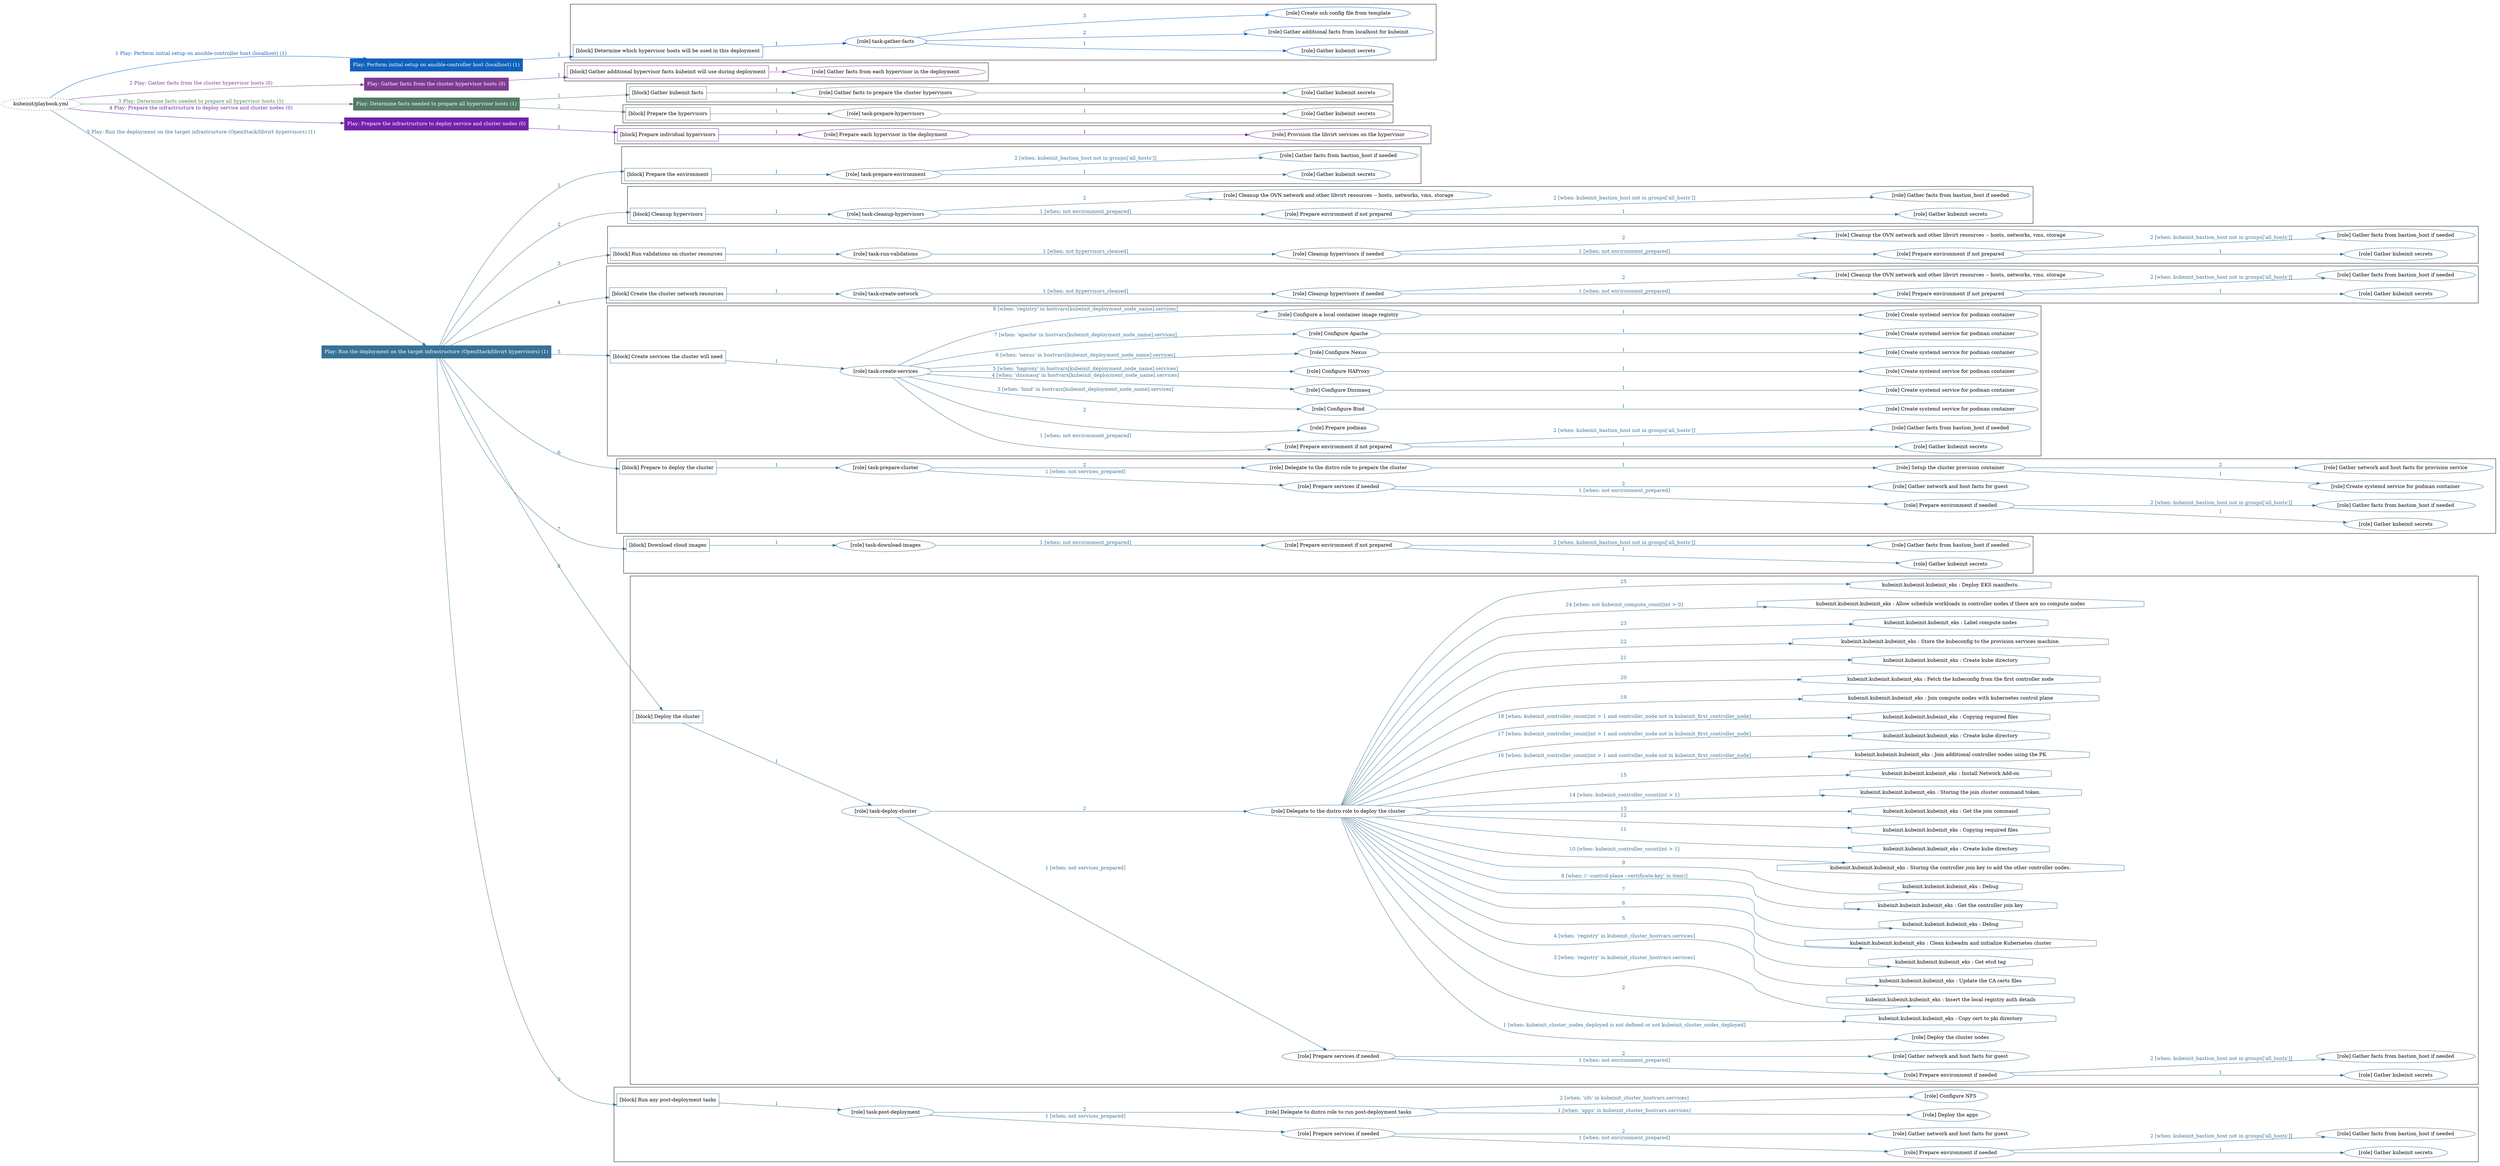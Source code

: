 digraph {
	graph [concentrate=true ordering=in rankdir=LR ratio=fill]
	edge [esep=5 sep=10]
	"kubeinit/playbook.yml" [URL="/home/runner/work/kubeinit/kubeinit/kubeinit/playbook.yml" id=playbook_c81b6e09 style=dotted]
	"kubeinit/playbook.yml" -> play_53596511 [label="1 Play: Perform initial setup on ansible-controller host (localhost) (1)" color="#1061bc" fontcolor="#1061bc" id=edge_play_53596511 labeltooltip="1 Play: Perform initial setup on ansible-controller host (localhost) (1)" tooltip="1 Play: Perform initial setup on ansible-controller host (localhost) (1)"]
	subgraph "Play: Perform initial setup on ansible-controller host (localhost) (1)" {
		play_53596511 [label="Play: Perform initial setup on ansible-controller host (localhost) (1)" URL="/home/runner/work/kubeinit/kubeinit/kubeinit/playbook.yml" color="#1061bc" fontcolor="#ffffff" id=play_53596511 shape=box style=filled tooltip=localhost]
		play_53596511 -> block_799f0a72 [label=1 color="#1061bc" fontcolor="#1061bc" id=edge_block_799f0a72 labeltooltip=1 tooltip=1]
		subgraph cluster_block_799f0a72 {
			block_799f0a72 [label="[block] Determine which hypervisor hosts will be used in this deployment" URL="/home/runner/work/kubeinit/kubeinit/kubeinit/playbook.yml" color="#1061bc" id=block_799f0a72 labeltooltip="Determine which hypervisor hosts will be used in this deployment" shape=box tooltip="Determine which hypervisor hosts will be used in this deployment"]
			block_799f0a72 -> role_4ecb91a9 [label="1 " color="#1061bc" fontcolor="#1061bc" id=edge_role_4ecb91a9 labeltooltip="1 " tooltip="1 "]
			subgraph "task-gather-facts" {
				role_4ecb91a9 [label="[role] task-gather-facts" URL="/home/runner/work/kubeinit/kubeinit/kubeinit/playbook.yml" color="#1061bc" id=role_4ecb91a9 tooltip="task-gather-facts"]
				role_4ecb91a9 -> role_4d2e65dc [label="1 " color="#1061bc" fontcolor="#1061bc" id=edge_role_4d2e65dc labeltooltip="1 " tooltip="1 "]
				subgraph "Gather kubeinit secrets" {
					role_4d2e65dc [label="[role] Gather kubeinit secrets" URL="/home/runner/.ansible/collections/ansible_collections/kubeinit/kubeinit/roles/kubeinit_prepare/tasks/build_hypervisors_group.yml" color="#1061bc" id=role_4d2e65dc tooltip="Gather kubeinit secrets"]
				}
				role_4ecb91a9 -> role_0f909988 [label="2 " color="#1061bc" fontcolor="#1061bc" id=edge_role_0f909988 labeltooltip="2 " tooltip="2 "]
				subgraph "Gather additional facts from localhost for kubeinit" {
					role_0f909988 [label="[role] Gather additional facts from localhost for kubeinit" URL="/home/runner/.ansible/collections/ansible_collections/kubeinit/kubeinit/roles/kubeinit_prepare/tasks/build_hypervisors_group.yml" color="#1061bc" id=role_0f909988 tooltip="Gather additional facts from localhost for kubeinit"]
				}
				role_4ecb91a9 -> role_ab3048eb [label="3 " color="#1061bc" fontcolor="#1061bc" id=edge_role_ab3048eb labeltooltip="3 " tooltip="3 "]
				subgraph "Create ssh config file from template" {
					role_ab3048eb [label="[role] Create ssh config file from template" URL="/home/runner/.ansible/collections/ansible_collections/kubeinit/kubeinit/roles/kubeinit_prepare/tasks/build_hypervisors_group.yml" color="#1061bc" id=role_ab3048eb tooltip="Create ssh config file from template"]
				}
			}
		}
	}
	"kubeinit/playbook.yml" -> play_7c8b6979 [label="2 Play: Gather facts from the cluster hypervisor hosts (0)" color="#7d3b91" fontcolor="#7d3b91" id=edge_play_7c8b6979 labeltooltip="2 Play: Gather facts from the cluster hypervisor hosts (0)" tooltip="2 Play: Gather facts from the cluster hypervisor hosts (0)"]
	subgraph "Play: Gather facts from the cluster hypervisor hosts (0)" {
		play_7c8b6979 [label="Play: Gather facts from the cluster hypervisor hosts (0)" URL="/home/runner/work/kubeinit/kubeinit/kubeinit/playbook.yml" color="#7d3b91" fontcolor="#ffffff" id=play_7c8b6979 shape=box style=filled tooltip="Play: Gather facts from the cluster hypervisor hosts (0)"]
		play_7c8b6979 -> block_8d2868af [label=1 color="#7d3b91" fontcolor="#7d3b91" id=edge_block_8d2868af labeltooltip=1 tooltip=1]
		subgraph cluster_block_8d2868af {
			block_8d2868af [label="[block] Gather additional hypervisor facts kubeinit will use during deployment" URL="/home/runner/work/kubeinit/kubeinit/kubeinit/playbook.yml" color="#7d3b91" id=block_8d2868af labeltooltip="Gather additional hypervisor facts kubeinit will use during deployment" shape=box tooltip="Gather additional hypervisor facts kubeinit will use during deployment"]
			block_8d2868af -> role_57e1f619 [label="1 " color="#7d3b91" fontcolor="#7d3b91" id=edge_role_57e1f619 labeltooltip="1 " tooltip="1 "]
			subgraph "Gather facts from each hypervisor in the deployment" {
				role_57e1f619 [label="[role] Gather facts from each hypervisor in the deployment" URL="/home/runner/work/kubeinit/kubeinit/kubeinit/playbook.yml" color="#7d3b91" id=role_57e1f619 tooltip="Gather facts from each hypervisor in the deployment"]
			}
		}
	}
	"kubeinit/playbook.yml" -> play_ffc662eb [label="3 Play: Determine facts needed to prepare all hypervisor hosts (1)" color="#517b66" fontcolor="#517b66" id=edge_play_ffc662eb labeltooltip="3 Play: Determine facts needed to prepare all hypervisor hosts (1)" tooltip="3 Play: Determine facts needed to prepare all hypervisor hosts (1)"]
	subgraph "Play: Determine facts needed to prepare all hypervisor hosts (1)" {
		play_ffc662eb [label="Play: Determine facts needed to prepare all hypervisor hosts (1)" URL="/home/runner/work/kubeinit/kubeinit/kubeinit/playbook.yml" color="#517b66" fontcolor="#ffffff" id=play_ffc662eb shape=box style=filled tooltip=localhost]
		play_ffc662eb -> block_f52f88ec [label=1 color="#517b66" fontcolor="#517b66" id=edge_block_f52f88ec labeltooltip=1 tooltip=1]
		subgraph cluster_block_f52f88ec {
			block_f52f88ec [label="[block] Gather kubeinit facts" URL="/home/runner/work/kubeinit/kubeinit/kubeinit/playbook.yml" color="#517b66" id=block_f52f88ec labeltooltip="Gather kubeinit facts" shape=box tooltip="Gather kubeinit facts"]
			block_f52f88ec -> role_92263e77 [label="1 " color="#517b66" fontcolor="#517b66" id=edge_role_92263e77 labeltooltip="1 " tooltip="1 "]
			subgraph "Gather facts to prepare the cluster hypervisors" {
				role_92263e77 [label="[role] Gather facts to prepare the cluster hypervisors" URL="/home/runner/work/kubeinit/kubeinit/kubeinit/playbook.yml" color="#517b66" id=role_92263e77 tooltip="Gather facts to prepare the cluster hypervisors"]
				role_92263e77 -> role_452e5d4e [label="1 " color="#517b66" fontcolor="#517b66" id=edge_role_452e5d4e labeltooltip="1 " tooltip="1 "]
				subgraph "Gather kubeinit secrets" {
					role_452e5d4e [label="[role] Gather kubeinit secrets" URL="/home/runner/.ansible/collections/ansible_collections/kubeinit/kubeinit/roles/kubeinit_prepare/tasks/gather_kubeinit_facts.yml" color="#517b66" id=role_452e5d4e tooltip="Gather kubeinit secrets"]
				}
			}
		}
		play_ffc662eb -> block_f32c87db [label=2 color="#517b66" fontcolor="#517b66" id=edge_block_f32c87db labeltooltip=2 tooltip=2]
		subgraph cluster_block_f32c87db {
			block_f32c87db [label="[block] Prepare the hypervisors" URL="/home/runner/work/kubeinit/kubeinit/kubeinit/playbook.yml" color="#517b66" id=block_f32c87db labeltooltip="Prepare the hypervisors" shape=box tooltip="Prepare the hypervisors"]
			block_f32c87db -> role_eda54cff [label="1 " color="#517b66" fontcolor="#517b66" id=edge_role_eda54cff labeltooltip="1 " tooltip="1 "]
			subgraph "task-prepare-hypervisors" {
				role_eda54cff [label="[role] task-prepare-hypervisors" URL="/home/runner/work/kubeinit/kubeinit/kubeinit/playbook.yml" color="#517b66" id=role_eda54cff tooltip="task-prepare-hypervisors"]
				role_eda54cff -> role_b18d54c8 [label="1 " color="#517b66" fontcolor="#517b66" id=edge_role_b18d54c8 labeltooltip="1 " tooltip="1 "]
				subgraph "Gather kubeinit secrets" {
					role_b18d54c8 [label="[role] Gather kubeinit secrets" URL="/home/runner/.ansible/collections/ansible_collections/kubeinit/kubeinit/roles/kubeinit_prepare/tasks/gather_kubeinit_facts.yml" color="#517b66" id=role_b18d54c8 tooltip="Gather kubeinit secrets"]
				}
			}
		}
	}
	"kubeinit/playbook.yml" -> play_6331b8c3 [label="4 Play: Prepare the infrastructure to deploy service and cluster nodes (0)" color="#7320ac" fontcolor="#7320ac" id=edge_play_6331b8c3 labeltooltip="4 Play: Prepare the infrastructure to deploy service and cluster nodes (0)" tooltip="4 Play: Prepare the infrastructure to deploy service and cluster nodes (0)"]
	subgraph "Play: Prepare the infrastructure to deploy service and cluster nodes (0)" {
		play_6331b8c3 [label="Play: Prepare the infrastructure to deploy service and cluster nodes (0)" URL="/home/runner/work/kubeinit/kubeinit/kubeinit/playbook.yml" color="#7320ac" fontcolor="#ffffff" id=play_6331b8c3 shape=box style=filled tooltip="Play: Prepare the infrastructure to deploy service and cluster nodes (0)"]
		play_6331b8c3 -> block_249743ab [label=1 color="#7320ac" fontcolor="#7320ac" id=edge_block_249743ab labeltooltip=1 tooltip=1]
		subgraph cluster_block_249743ab {
			block_249743ab [label="[block] Prepare individual hypervisors" URL="/home/runner/work/kubeinit/kubeinit/kubeinit/playbook.yml" color="#7320ac" id=block_249743ab labeltooltip="Prepare individual hypervisors" shape=box tooltip="Prepare individual hypervisors"]
			block_249743ab -> role_4d96a003 [label="1 " color="#7320ac" fontcolor="#7320ac" id=edge_role_4d96a003 labeltooltip="1 " tooltip="1 "]
			subgraph "Prepare each hypervisor in the deployment" {
				role_4d96a003 [label="[role] Prepare each hypervisor in the deployment" URL="/home/runner/work/kubeinit/kubeinit/kubeinit/playbook.yml" color="#7320ac" id=role_4d96a003 tooltip="Prepare each hypervisor in the deployment"]
				role_4d96a003 -> role_daf98fad [label="1 " color="#7320ac" fontcolor="#7320ac" id=edge_role_daf98fad labeltooltip="1 " tooltip="1 "]
				subgraph "Provision the libvirt services on the hypervisor" {
					role_daf98fad [label="[role] Provision the libvirt services on the hypervisor" URL="/home/runner/.ansible/collections/ansible_collections/kubeinit/kubeinit/roles/kubeinit_prepare/tasks/prepare_hypervisor.yml" color="#7320ac" id=role_daf98fad tooltip="Provision the libvirt services on the hypervisor"]
				}
			}
		}
	}
	"kubeinit/playbook.yml" -> play_05eb187a [label="5 Play: Run the deployment on the target infrastructure (OpenStack/libvirt hypervisors) (1)" color="#377295" fontcolor="#377295" id=edge_play_05eb187a labeltooltip="5 Play: Run the deployment on the target infrastructure (OpenStack/libvirt hypervisors) (1)" tooltip="5 Play: Run the deployment on the target infrastructure (OpenStack/libvirt hypervisors) (1)"]
	subgraph "Play: Run the deployment on the target infrastructure (OpenStack/libvirt hypervisors) (1)" {
		play_05eb187a [label="Play: Run the deployment on the target infrastructure (OpenStack/libvirt hypervisors) (1)" URL="/home/runner/work/kubeinit/kubeinit/kubeinit/playbook.yml" color="#377295" fontcolor="#ffffff" id=play_05eb187a shape=box style=filled tooltip=localhost]
		play_05eb187a -> block_19eafcbc [label=1 color="#377295" fontcolor="#377295" id=edge_block_19eafcbc labeltooltip=1 tooltip=1]
		subgraph cluster_block_19eafcbc {
			block_19eafcbc [label="[block] Prepare the environment" URL="/home/runner/work/kubeinit/kubeinit/kubeinit/playbook.yml" color="#377295" id=block_19eafcbc labeltooltip="Prepare the environment" shape=box tooltip="Prepare the environment"]
			block_19eafcbc -> role_6a7ee0da [label="1 " color="#377295" fontcolor="#377295" id=edge_role_6a7ee0da labeltooltip="1 " tooltip="1 "]
			subgraph "task-prepare-environment" {
				role_6a7ee0da [label="[role] task-prepare-environment" URL="/home/runner/work/kubeinit/kubeinit/kubeinit/playbook.yml" color="#377295" id=role_6a7ee0da tooltip="task-prepare-environment"]
				role_6a7ee0da -> role_049d4c52 [label="1 " color="#377295" fontcolor="#377295" id=edge_role_049d4c52 labeltooltip="1 " tooltip="1 "]
				subgraph "Gather kubeinit secrets" {
					role_049d4c52 [label="[role] Gather kubeinit secrets" URL="/home/runner/.ansible/collections/ansible_collections/kubeinit/kubeinit/roles/kubeinit_prepare/tasks/gather_kubeinit_facts.yml" color="#377295" id=role_049d4c52 tooltip="Gather kubeinit secrets"]
				}
				role_6a7ee0da -> role_7ff05872 [label="2 [when: kubeinit_bastion_host not in groups['all_hosts']]" color="#377295" fontcolor="#377295" id=edge_role_7ff05872 labeltooltip="2 [when: kubeinit_bastion_host not in groups['all_hosts']]" tooltip="2 [when: kubeinit_bastion_host not in groups['all_hosts']]"]
				subgraph "Gather facts from bastion_host if needed" {
					role_7ff05872 [label="[role] Gather facts from bastion_host if needed" URL="/home/runner/.ansible/collections/ansible_collections/kubeinit/kubeinit/roles/kubeinit_prepare/tasks/main.yml" color="#377295" id=role_7ff05872 tooltip="Gather facts from bastion_host if needed"]
				}
			}
		}
		play_05eb187a -> block_c09475d6 [label=2 color="#377295" fontcolor="#377295" id=edge_block_c09475d6 labeltooltip=2 tooltip=2]
		subgraph cluster_block_c09475d6 {
			block_c09475d6 [label="[block] Cleanup hypervisors" URL="/home/runner/work/kubeinit/kubeinit/kubeinit/playbook.yml" color="#377295" id=block_c09475d6 labeltooltip="Cleanup hypervisors" shape=box tooltip="Cleanup hypervisors"]
			block_c09475d6 -> role_608d84e6 [label="1 " color="#377295" fontcolor="#377295" id=edge_role_608d84e6 labeltooltip="1 " tooltip="1 "]
			subgraph "task-cleanup-hypervisors" {
				role_608d84e6 [label="[role] task-cleanup-hypervisors" URL="/home/runner/work/kubeinit/kubeinit/kubeinit/playbook.yml" color="#377295" id=role_608d84e6 tooltip="task-cleanup-hypervisors"]
				role_608d84e6 -> role_70b43b17 [label="1 [when: not environment_prepared]" color="#377295" fontcolor="#377295" id=edge_role_70b43b17 labeltooltip="1 [when: not environment_prepared]" tooltip="1 [when: not environment_prepared]"]
				subgraph "Prepare environment if not prepared" {
					role_70b43b17 [label="[role] Prepare environment if not prepared" URL="/home/runner/.ansible/collections/ansible_collections/kubeinit/kubeinit/roles/kubeinit_libvirt/tasks/cleanup_hypervisors.yml" color="#377295" id=role_70b43b17 tooltip="Prepare environment if not prepared"]
					role_70b43b17 -> role_1d4e202e [label="1 " color="#377295" fontcolor="#377295" id=edge_role_1d4e202e labeltooltip="1 " tooltip="1 "]
					subgraph "Gather kubeinit secrets" {
						role_1d4e202e [label="[role] Gather kubeinit secrets" URL="/home/runner/.ansible/collections/ansible_collections/kubeinit/kubeinit/roles/kubeinit_prepare/tasks/gather_kubeinit_facts.yml" color="#377295" id=role_1d4e202e tooltip="Gather kubeinit secrets"]
					}
					role_70b43b17 -> role_b1dffcd6 [label="2 [when: kubeinit_bastion_host not in groups['all_hosts']]" color="#377295" fontcolor="#377295" id=edge_role_b1dffcd6 labeltooltip="2 [when: kubeinit_bastion_host not in groups['all_hosts']]" tooltip="2 [when: kubeinit_bastion_host not in groups['all_hosts']]"]
					subgraph "Gather facts from bastion_host if needed" {
						role_b1dffcd6 [label="[role] Gather facts from bastion_host if needed" URL="/home/runner/.ansible/collections/ansible_collections/kubeinit/kubeinit/roles/kubeinit_prepare/tasks/main.yml" color="#377295" id=role_b1dffcd6 tooltip="Gather facts from bastion_host if needed"]
					}
				}
				role_608d84e6 -> role_6ada5609 [label="2 " color="#377295" fontcolor="#377295" id=edge_role_6ada5609 labeltooltip="2 " tooltip="2 "]
				subgraph "Cleanup the OVN network and other libvirt resources -- hosts, networks, vms, storage" {
					role_6ada5609 [label="[role] Cleanup the OVN network and other libvirt resources -- hosts, networks, vms, storage" URL="/home/runner/.ansible/collections/ansible_collections/kubeinit/kubeinit/roles/kubeinit_libvirt/tasks/cleanup_hypervisors.yml" color="#377295" id=role_6ada5609 tooltip="Cleanup the OVN network and other libvirt resources -- hosts, networks, vms, storage"]
				}
			}
		}
		play_05eb187a -> block_01bed05e [label=3 color="#377295" fontcolor="#377295" id=edge_block_01bed05e labeltooltip=3 tooltip=3]
		subgraph cluster_block_01bed05e {
			block_01bed05e [label="[block] Run validations on cluster resources" URL="/home/runner/work/kubeinit/kubeinit/kubeinit/playbook.yml" color="#377295" id=block_01bed05e labeltooltip="Run validations on cluster resources" shape=box tooltip="Run validations on cluster resources"]
			block_01bed05e -> role_28b37dd4 [label="1 " color="#377295" fontcolor="#377295" id=edge_role_28b37dd4 labeltooltip="1 " tooltip="1 "]
			subgraph "task-run-validations" {
				role_28b37dd4 [label="[role] task-run-validations" URL="/home/runner/work/kubeinit/kubeinit/kubeinit/playbook.yml" color="#377295" id=role_28b37dd4 tooltip="task-run-validations"]
				role_28b37dd4 -> role_b70952f7 [label="1 [when: not hypervisors_cleaned]" color="#377295" fontcolor="#377295" id=edge_role_b70952f7 labeltooltip="1 [when: not hypervisors_cleaned]" tooltip="1 [when: not hypervisors_cleaned]"]
				subgraph "Cleanup hypervisors if needed" {
					role_b70952f7 [label="[role] Cleanup hypervisors if needed" URL="/home/runner/.ansible/collections/ansible_collections/kubeinit/kubeinit/roles/kubeinit_validations/tasks/main.yml" color="#377295" id=role_b70952f7 tooltip="Cleanup hypervisors if needed"]
					role_b70952f7 -> role_7102597b [label="1 [when: not environment_prepared]" color="#377295" fontcolor="#377295" id=edge_role_7102597b labeltooltip="1 [when: not environment_prepared]" tooltip="1 [when: not environment_prepared]"]
					subgraph "Prepare environment if not prepared" {
						role_7102597b [label="[role] Prepare environment if not prepared" URL="/home/runner/.ansible/collections/ansible_collections/kubeinit/kubeinit/roles/kubeinit_libvirt/tasks/cleanup_hypervisors.yml" color="#377295" id=role_7102597b tooltip="Prepare environment if not prepared"]
						role_7102597b -> role_f469fb1f [label="1 " color="#377295" fontcolor="#377295" id=edge_role_f469fb1f labeltooltip="1 " tooltip="1 "]
						subgraph "Gather kubeinit secrets" {
							role_f469fb1f [label="[role] Gather kubeinit secrets" URL="/home/runner/.ansible/collections/ansible_collections/kubeinit/kubeinit/roles/kubeinit_prepare/tasks/gather_kubeinit_facts.yml" color="#377295" id=role_f469fb1f tooltip="Gather kubeinit secrets"]
						}
						role_7102597b -> role_7643ae27 [label="2 [when: kubeinit_bastion_host not in groups['all_hosts']]" color="#377295" fontcolor="#377295" id=edge_role_7643ae27 labeltooltip="2 [when: kubeinit_bastion_host not in groups['all_hosts']]" tooltip="2 [when: kubeinit_bastion_host not in groups['all_hosts']]"]
						subgraph "Gather facts from bastion_host if needed" {
							role_7643ae27 [label="[role] Gather facts from bastion_host if needed" URL="/home/runner/.ansible/collections/ansible_collections/kubeinit/kubeinit/roles/kubeinit_prepare/tasks/main.yml" color="#377295" id=role_7643ae27 tooltip="Gather facts from bastion_host if needed"]
						}
					}
					role_b70952f7 -> role_69829317 [label="2 " color="#377295" fontcolor="#377295" id=edge_role_69829317 labeltooltip="2 " tooltip="2 "]
					subgraph "Cleanup the OVN network and other libvirt resources -- hosts, networks, vms, storage" {
						role_69829317 [label="[role] Cleanup the OVN network and other libvirt resources -- hosts, networks, vms, storage" URL="/home/runner/.ansible/collections/ansible_collections/kubeinit/kubeinit/roles/kubeinit_libvirt/tasks/cleanup_hypervisors.yml" color="#377295" id=role_69829317 tooltip="Cleanup the OVN network and other libvirt resources -- hosts, networks, vms, storage"]
					}
				}
			}
		}
		play_05eb187a -> block_c1193603 [label=4 color="#377295" fontcolor="#377295" id=edge_block_c1193603 labeltooltip=4 tooltip=4]
		subgraph cluster_block_c1193603 {
			block_c1193603 [label="[block] Create the cluster network resources" URL="/home/runner/work/kubeinit/kubeinit/kubeinit/playbook.yml" color="#377295" id=block_c1193603 labeltooltip="Create the cluster network resources" shape=box tooltip="Create the cluster network resources"]
			block_c1193603 -> role_72f5efe3 [label="1 " color="#377295" fontcolor="#377295" id=edge_role_72f5efe3 labeltooltip="1 " tooltip="1 "]
			subgraph "task-create-network" {
				role_72f5efe3 [label="[role] task-create-network" URL="/home/runner/work/kubeinit/kubeinit/kubeinit/playbook.yml" color="#377295" id=role_72f5efe3 tooltip="task-create-network"]
				role_72f5efe3 -> role_82933a84 [label="1 [when: not hypervisors_cleaned]" color="#377295" fontcolor="#377295" id=edge_role_82933a84 labeltooltip="1 [when: not hypervisors_cleaned]" tooltip="1 [when: not hypervisors_cleaned]"]
				subgraph "Cleanup hypervisors if needed" {
					role_82933a84 [label="[role] Cleanup hypervisors if needed" URL="/home/runner/.ansible/collections/ansible_collections/kubeinit/kubeinit/roles/kubeinit_libvirt/tasks/create_network.yml" color="#377295" id=role_82933a84 tooltip="Cleanup hypervisors if needed"]
					role_82933a84 -> role_88172b31 [label="1 [when: not environment_prepared]" color="#377295" fontcolor="#377295" id=edge_role_88172b31 labeltooltip="1 [when: not environment_prepared]" tooltip="1 [when: not environment_prepared]"]
					subgraph "Prepare environment if not prepared" {
						role_88172b31 [label="[role] Prepare environment if not prepared" URL="/home/runner/.ansible/collections/ansible_collections/kubeinit/kubeinit/roles/kubeinit_libvirt/tasks/cleanup_hypervisors.yml" color="#377295" id=role_88172b31 tooltip="Prepare environment if not prepared"]
						role_88172b31 -> role_7387d330 [label="1 " color="#377295" fontcolor="#377295" id=edge_role_7387d330 labeltooltip="1 " tooltip="1 "]
						subgraph "Gather kubeinit secrets" {
							role_7387d330 [label="[role] Gather kubeinit secrets" URL="/home/runner/.ansible/collections/ansible_collections/kubeinit/kubeinit/roles/kubeinit_prepare/tasks/gather_kubeinit_facts.yml" color="#377295" id=role_7387d330 tooltip="Gather kubeinit secrets"]
						}
						role_88172b31 -> role_decc5967 [label="2 [when: kubeinit_bastion_host not in groups['all_hosts']]" color="#377295" fontcolor="#377295" id=edge_role_decc5967 labeltooltip="2 [when: kubeinit_bastion_host not in groups['all_hosts']]" tooltip="2 [when: kubeinit_bastion_host not in groups['all_hosts']]"]
						subgraph "Gather facts from bastion_host if needed" {
							role_decc5967 [label="[role] Gather facts from bastion_host if needed" URL="/home/runner/.ansible/collections/ansible_collections/kubeinit/kubeinit/roles/kubeinit_prepare/tasks/main.yml" color="#377295" id=role_decc5967 tooltip="Gather facts from bastion_host if needed"]
						}
					}
					role_82933a84 -> role_058ec49f [label="2 " color="#377295" fontcolor="#377295" id=edge_role_058ec49f labeltooltip="2 " tooltip="2 "]
					subgraph "Cleanup the OVN network and other libvirt resources -- hosts, networks, vms, storage" {
						role_058ec49f [label="[role] Cleanup the OVN network and other libvirt resources -- hosts, networks, vms, storage" URL="/home/runner/.ansible/collections/ansible_collections/kubeinit/kubeinit/roles/kubeinit_libvirt/tasks/cleanup_hypervisors.yml" color="#377295" id=role_058ec49f tooltip="Cleanup the OVN network and other libvirt resources -- hosts, networks, vms, storage"]
					}
				}
			}
		}
		play_05eb187a -> block_c8a61df9 [label=5 color="#377295" fontcolor="#377295" id=edge_block_c8a61df9 labeltooltip=5 tooltip=5]
		subgraph cluster_block_c8a61df9 {
			block_c8a61df9 [label="[block] Create services the cluster will need" URL="/home/runner/work/kubeinit/kubeinit/kubeinit/playbook.yml" color="#377295" id=block_c8a61df9 labeltooltip="Create services the cluster will need" shape=box tooltip="Create services the cluster will need"]
			block_c8a61df9 -> role_c2a94614 [label="1 " color="#377295" fontcolor="#377295" id=edge_role_c2a94614 labeltooltip="1 " tooltip="1 "]
			subgraph "task-create-services" {
				role_c2a94614 [label="[role] task-create-services" URL="/home/runner/work/kubeinit/kubeinit/kubeinit/playbook.yml" color="#377295" id=role_c2a94614 tooltip="task-create-services"]
				role_c2a94614 -> role_e4b4f3f2 [label="1 [when: not environment_prepared]" color="#377295" fontcolor="#377295" id=edge_role_e4b4f3f2 labeltooltip="1 [when: not environment_prepared]" tooltip="1 [when: not environment_prepared]"]
				subgraph "Prepare environment if not prepared" {
					role_e4b4f3f2 [label="[role] Prepare environment if not prepared" URL="/home/runner/.ansible/collections/ansible_collections/kubeinit/kubeinit/roles/kubeinit_services/tasks/main.yml" color="#377295" id=role_e4b4f3f2 tooltip="Prepare environment if not prepared"]
					role_e4b4f3f2 -> role_7443a048 [label="1 " color="#377295" fontcolor="#377295" id=edge_role_7443a048 labeltooltip="1 " tooltip="1 "]
					subgraph "Gather kubeinit secrets" {
						role_7443a048 [label="[role] Gather kubeinit secrets" URL="/home/runner/.ansible/collections/ansible_collections/kubeinit/kubeinit/roles/kubeinit_prepare/tasks/gather_kubeinit_facts.yml" color="#377295" id=role_7443a048 tooltip="Gather kubeinit secrets"]
					}
					role_e4b4f3f2 -> role_b2f32ad5 [label="2 [when: kubeinit_bastion_host not in groups['all_hosts']]" color="#377295" fontcolor="#377295" id=edge_role_b2f32ad5 labeltooltip="2 [when: kubeinit_bastion_host not in groups['all_hosts']]" tooltip="2 [when: kubeinit_bastion_host not in groups['all_hosts']]"]
					subgraph "Gather facts from bastion_host if needed" {
						role_b2f32ad5 [label="[role] Gather facts from bastion_host if needed" URL="/home/runner/.ansible/collections/ansible_collections/kubeinit/kubeinit/roles/kubeinit_prepare/tasks/main.yml" color="#377295" id=role_b2f32ad5 tooltip="Gather facts from bastion_host if needed"]
					}
				}
				role_c2a94614 -> role_d266ca8c [label="2 " color="#377295" fontcolor="#377295" id=edge_role_d266ca8c labeltooltip="2 " tooltip="2 "]
				subgraph "Prepare podman" {
					role_d266ca8c [label="[role] Prepare podman" URL="/home/runner/.ansible/collections/ansible_collections/kubeinit/kubeinit/roles/kubeinit_services/tasks/00_create_service_pod.yml" color="#377295" id=role_d266ca8c tooltip="Prepare podman"]
				}
				role_c2a94614 -> role_052220b1 [label="3 [when: 'bind' in hostvars[kubeinit_deployment_node_name].services]" color="#377295" fontcolor="#377295" id=edge_role_052220b1 labeltooltip="3 [when: 'bind' in hostvars[kubeinit_deployment_node_name].services]" tooltip="3 [when: 'bind' in hostvars[kubeinit_deployment_node_name].services]"]
				subgraph "Configure Bind" {
					role_052220b1 [label="[role] Configure Bind" URL="/home/runner/.ansible/collections/ansible_collections/kubeinit/kubeinit/roles/kubeinit_services/tasks/start_services_containers.yml" color="#377295" id=role_052220b1 tooltip="Configure Bind"]
					role_052220b1 -> role_94095452 [label="1 " color="#377295" fontcolor="#377295" id=edge_role_94095452 labeltooltip="1 " tooltip="1 "]
					subgraph "Create systemd service for podman container" {
						role_94095452 [label="[role] Create systemd service for podman container" URL="/home/runner/.ansible/collections/ansible_collections/kubeinit/kubeinit/roles/kubeinit_bind/tasks/main.yml" color="#377295" id=role_94095452 tooltip="Create systemd service for podman container"]
					}
				}
				role_c2a94614 -> role_a11e8bcb [label="4 [when: 'dnsmasq' in hostvars[kubeinit_deployment_node_name].services]" color="#377295" fontcolor="#377295" id=edge_role_a11e8bcb labeltooltip="4 [when: 'dnsmasq' in hostvars[kubeinit_deployment_node_name].services]" tooltip="4 [when: 'dnsmasq' in hostvars[kubeinit_deployment_node_name].services]"]
				subgraph "Configure Dnsmasq" {
					role_a11e8bcb [label="[role] Configure Dnsmasq" URL="/home/runner/.ansible/collections/ansible_collections/kubeinit/kubeinit/roles/kubeinit_services/tasks/start_services_containers.yml" color="#377295" id=role_a11e8bcb tooltip="Configure Dnsmasq"]
					role_a11e8bcb -> role_5db6bae2 [label="1 " color="#377295" fontcolor="#377295" id=edge_role_5db6bae2 labeltooltip="1 " tooltip="1 "]
					subgraph "Create systemd service for podman container" {
						role_5db6bae2 [label="[role] Create systemd service for podman container" URL="/home/runner/.ansible/collections/ansible_collections/kubeinit/kubeinit/roles/kubeinit_dnsmasq/tasks/main.yml" color="#377295" id=role_5db6bae2 tooltip="Create systemd service for podman container"]
					}
				}
				role_c2a94614 -> role_fd5a6d9f [label="5 [when: 'haproxy' in hostvars[kubeinit_deployment_node_name].services]" color="#377295" fontcolor="#377295" id=edge_role_fd5a6d9f labeltooltip="5 [when: 'haproxy' in hostvars[kubeinit_deployment_node_name].services]" tooltip="5 [when: 'haproxy' in hostvars[kubeinit_deployment_node_name].services]"]
				subgraph "Configure HAProxy" {
					role_fd5a6d9f [label="[role] Configure HAProxy" URL="/home/runner/.ansible/collections/ansible_collections/kubeinit/kubeinit/roles/kubeinit_services/tasks/start_services_containers.yml" color="#377295" id=role_fd5a6d9f tooltip="Configure HAProxy"]
					role_fd5a6d9f -> role_47a3b224 [label="1 " color="#377295" fontcolor="#377295" id=edge_role_47a3b224 labeltooltip="1 " tooltip="1 "]
					subgraph "Create systemd service for podman container" {
						role_47a3b224 [label="[role] Create systemd service for podman container" URL="/home/runner/.ansible/collections/ansible_collections/kubeinit/kubeinit/roles/kubeinit_haproxy/tasks/main.yml" color="#377295" id=role_47a3b224 tooltip="Create systemd service for podman container"]
					}
				}
				role_c2a94614 -> role_3a629841 [label="6 [when: 'nexus' in hostvars[kubeinit_deployment_node_name].services]" color="#377295" fontcolor="#377295" id=edge_role_3a629841 labeltooltip="6 [when: 'nexus' in hostvars[kubeinit_deployment_node_name].services]" tooltip="6 [when: 'nexus' in hostvars[kubeinit_deployment_node_name].services]"]
				subgraph "Configure Nexus" {
					role_3a629841 [label="[role] Configure Nexus" URL="/home/runner/.ansible/collections/ansible_collections/kubeinit/kubeinit/roles/kubeinit_services/tasks/start_services_containers.yml" color="#377295" id=role_3a629841 tooltip="Configure Nexus"]
					role_3a629841 -> role_26846a5a [label="1 " color="#377295" fontcolor="#377295" id=edge_role_26846a5a labeltooltip="1 " tooltip="1 "]
					subgraph "Create systemd service for podman container" {
						role_26846a5a [label="[role] Create systemd service for podman container" URL="/home/runner/.ansible/collections/ansible_collections/kubeinit/kubeinit/roles/kubeinit_nexus/tasks/main.yml" color="#377295" id=role_26846a5a tooltip="Create systemd service for podman container"]
					}
				}
				role_c2a94614 -> role_0617398d [label="7 [when: 'apache' in hostvars[kubeinit_deployment_node_name].services]" color="#377295" fontcolor="#377295" id=edge_role_0617398d labeltooltip="7 [when: 'apache' in hostvars[kubeinit_deployment_node_name].services]" tooltip="7 [when: 'apache' in hostvars[kubeinit_deployment_node_name].services]"]
				subgraph "Configure Apache" {
					role_0617398d [label="[role] Configure Apache" URL="/home/runner/.ansible/collections/ansible_collections/kubeinit/kubeinit/roles/kubeinit_services/tasks/start_services_containers.yml" color="#377295" id=role_0617398d tooltip="Configure Apache"]
					role_0617398d -> role_5c6a81f9 [label="1 " color="#377295" fontcolor="#377295" id=edge_role_5c6a81f9 labeltooltip="1 " tooltip="1 "]
					subgraph "Create systemd service for podman container" {
						role_5c6a81f9 [label="[role] Create systemd service for podman container" URL="/home/runner/.ansible/collections/ansible_collections/kubeinit/kubeinit/roles/kubeinit_apache/tasks/main.yml" color="#377295" id=role_5c6a81f9 tooltip="Create systemd service for podman container"]
					}
				}
				role_c2a94614 -> role_655fb741 [label="8 [when: 'registry' in hostvars[kubeinit_deployment_node_name].services]" color="#377295" fontcolor="#377295" id=edge_role_655fb741 labeltooltip="8 [when: 'registry' in hostvars[kubeinit_deployment_node_name].services]" tooltip="8 [when: 'registry' in hostvars[kubeinit_deployment_node_name].services]"]
				subgraph "Configure a local container image registry" {
					role_655fb741 [label="[role] Configure a local container image registry" URL="/home/runner/.ansible/collections/ansible_collections/kubeinit/kubeinit/roles/kubeinit_services/tasks/start_services_containers.yml" color="#377295" id=role_655fb741 tooltip="Configure a local container image registry"]
					role_655fb741 -> role_2bc810d4 [label="1 " color="#377295" fontcolor="#377295" id=edge_role_2bc810d4 labeltooltip="1 " tooltip="1 "]
					subgraph "Create systemd service for podman container" {
						role_2bc810d4 [label="[role] Create systemd service for podman container" URL="/home/runner/.ansible/collections/ansible_collections/kubeinit/kubeinit/roles/kubeinit_registry/tasks/main.yml" color="#377295" id=role_2bc810d4 tooltip="Create systemd service for podman container"]
					}
				}
			}
		}
		play_05eb187a -> block_6b5bdbc9 [label=6 color="#377295" fontcolor="#377295" id=edge_block_6b5bdbc9 labeltooltip=6 tooltip=6]
		subgraph cluster_block_6b5bdbc9 {
			block_6b5bdbc9 [label="[block] Prepare to deploy the cluster" URL="/home/runner/work/kubeinit/kubeinit/kubeinit/playbook.yml" color="#377295" id=block_6b5bdbc9 labeltooltip="Prepare to deploy the cluster" shape=box tooltip="Prepare to deploy the cluster"]
			block_6b5bdbc9 -> role_e1141f36 [label="1 " color="#377295" fontcolor="#377295" id=edge_role_e1141f36 labeltooltip="1 " tooltip="1 "]
			subgraph "task-prepare-cluster" {
				role_e1141f36 [label="[role] task-prepare-cluster" URL="/home/runner/work/kubeinit/kubeinit/kubeinit/playbook.yml" color="#377295" id=role_e1141f36 tooltip="task-prepare-cluster"]
				role_e1141f36 -> role_815c14f9 [label="1 [when: not services_prepared]" color="#377295" fontcolor="#377295" id=edge_role_815c14f9 labeltooltip="1 [when: not services_prepared]" tooltip="1 [when: not services_prepared]"]
				subgraph "Prepare services if needed" {
					role_815c14f9 [label="[role] Prepare services if needed" URL="/home/runner/.ansible/collections/ansible_collections/kubeinit/kubeinit/roles/kubeinit_prepare/tasks/prepare_cluster.yml" color="#377295" id=role_815c14f9 tooltip="Prepare services if needed"]
					role_815c14f9 -> role_37a459c6 [label="1 [when: not environment_prepared]" color="#377295" fontcolor="#377295" id=edge_role_37a459c6 labeltooltip="1 [when: not environment_prepared]" tooltip="1 [when: not environment_prepared]"]
					subgraph "Prepare environment if needed" {
						role_37a459c6 [label="[role] Prepare environment if needed" URL="/home/runner/.ansible/collections/ansible_collections/kubeinit/kubeinit/roles/kubeinit_services/tasks/prepare_services.yml" color="#377295" id=role_37a459c6 tooltip="Prepare environment if needed"]
						role_37a459c6 -> role_0880922e [label="1 " color="#377295" fontcolor="#377295" id=edge_role_0880922e labeltooltip="1 " tooltip="1 "]
						subgraph "Gather kubeinit secrets" {
							role_0880922e [label="[role] Gather kubeinit secrets" URL="/home/runner/.ansible/collections/ansible_collections/kubeinit/kubeinit/roles/kubeinit_prepare/tasks/gather_kubeinit_facts.yml" color="#377295" id=role_0880922e tooltip="Gather kubeinit secrets"]
						}
						role_37a459c6 -> role_80e1b4f9 [label="2 [when: kubeinit_bastion_host not in groups['all_hosts']]" color="#377295" fontcolor="#377295" id=edge_role_80e1b4f9 labeltooltip="2 [when: kubeinit_bastion_host not in groups['all_hosts']]" tooltip="2 [when: kubeinit_bastion_host not in groups['all_hosts']]"]
						subgraph "Gather facts from bastion_host if needed" {
							role_80e1b4f9 [label="[role] Gather facts from bastion_host if needed" URL="/home/runner/.ansible/collections/ansible_collections/kubeinit/kubeinit/roles/kubeinit_prepare/tasks/main.yml" color="#377295" id=role_80e1b4f9 tooltip="Gather facts from bastion_host if needed"]
						}
					}
					role_815c14f9 -> role_5b39bd4e [label="2 " color="#377295" fontcolor="#377295" id=edge_role_5b39bd4e labeltooltip="2 " tooltip="2 "]
					subgraph "Gather network and host facts for guest" {
						role_5b39bd4e [label="[role] Gather network and host facts for guest" URL="/home/runner/.ansible/collections/ansible_collections/kubeinit/kubeinit/roles/kubeinit_services/tasks/prepare_services.yml" color="#377295" id=role_5b39bd4e tooltip="Gather network and host facts for guest"]
					}
				}
				role_e1141f36 -> role_85ab3446 [label="2 " color="#377295" fontcolor="#377295" id=edge_role_85ab3446 labeltooltip="2 " tooltip="2 "]
				subgraph "Delegate to the distro role to prepare the cluster" {
					role_85ab3446 [label="[role] Delegate to the distro role to prepare the cluster" URL="/home/runner/.ansible/collections/ansible_collections/kubeinit/kubeinit/roles/kubeinit_prepare/tasks/prepare_cluster.yml" color="#377295" id=role_85ab3446 tooltip="Delegate to the distro role to prepare the cluster"]
					role_85ab3446 -> role_7716ba6c [label="1 " color="#377295" fontcolor="#377295" id=edge_role_7716ba6c labeltooltip="1 " tooltip="1 "]
					subgraph "Setup the cluster provision container" {
						role_7716ba6c [label="[role] Setup the cluster provision container" URL="/home/runner/.ansible/collections/ansible_collections/kubeinit/kubeinit/roles/kubeinit_eks/tasks/prepare_cluster.yml" color="#377295" id=role_7716ba6c tooltip="Setup the cluster provision container"]
						role_7716ba6c -> role_24a0f738 [label="1 " color="#377295" fontcolor="#377295" id=edge_role_24a0f738 labeltooltip="1 " tooltip="1 "]
						subgraph "Create systemd service for podman container" {
							role_24a0f738 [label="[role] Create systemd service for podman container" URL="/home/runner/.ansible/collections/ansible_collections/kubeinit/kubeinit/roles/kubeinit_services/tasks/create_provision_container.yml" color="#377295" id=role_24a0f738 tooltip="Create systemd service for podman container"]
						}
						role_7716ba6c -> role_355f37f3 [label="2 " color="#377295" fontcolor="#377295" id=edge_role_355f37f3 labeltooltip="2 " tooltip="2 "]
						subgraph "Gather network and host facts for provision service" {
							role_355f37f3 [label="[role] Gather network and host facts for provision service" URL="/home/runner/.ansible/collections/ansible_collections/kubeinit/kubeinit/roles/kubeinit_services/tasks/create_provision_container.yml" color="#377295" id=role_355f37f3 tooltip="Gather network and host facts for provision service"]
						}
					}
				}
			}
		}
		play_05eb187a -> block_f95da2bd [label=7 color="#377295" fontcolor="#377295" id=edge_block_f95da2bd labeltooltip=7 tooltip=7]
		subgraph cluster_block_f95da2bd {
			block_f95da2bd [label="[block] Download cloud images" URL="/home/runner/work/kubeinit/kubeinit/kubeinit/playbook.yml" color="#377295" id=block_f95da2bd labeltooltip="Download cloud images" shape=box tooltip="Download cloud images"]
			block_f95da2bd -> role_c773c5c1 [label="1 " color="#377295" fontcolor="#377295" id=edge_role_c773c5c1 labeltooltip="1 " tooltip="1 "]
			subgraph "task-download-images" {
				role_c773c5c1 [label="[role] task-download-images" URL="/home/runner/work/kubeinit/kubeinit/kubeinit/playbook.yml" color="#377295" id=role_c773c5c1 tooltip="task-download-images"]
				role_c773c5c1 -> role_54468a1b [label="1 [when: not environment_prepared]" color="#377295" fontcolor="#377295" id=edge_role_54468a1b labeltooltip="1 [when: not environment_prepared]" tooltip="1 [when: not environment_prepared]"]
				subgraph "Prepare environment if not prepared" {
					role_54468a1b [label="[role] Prepare environment if not prepared" URL="/home/runner/.ansible/collections/ansible_collections/kubeinit/kubeinit/roles/kubeinit_libvirt/tasks/download_cloud_images.yml" color="#377295" id=role_54468a1b tooltip="Prepare environment if not prepared"]
					role_54468a1b -> role_8f298d37 [label="1 " color="#377295" fontcolor="#377295" id=edge_role_8f298d37 labeltooltip="1 " tooltip="1 "]
					subgraph "Gather kubeinit secrets" {
						role_8f298d37 [label="[role] Gather kubeinit secrets" URL="/home/runner/.ansible/collections/ansible_collections/kubeinit/kubeinit/roles/kubeinit_prepare/tasks/gather_kubeinit_facts.yml" color="#377295" id=role_8f298d37 tooltip="Gather kubeinit secrets"]
					}
					role_54468a1b -> role_9364937b [label="2 [when: kubeinit_bastion_host not in groups['all_hosts']]" color="#377295" fontcolor="#377295" id=edge_role_9364937b labeltooltip="2 [when: kubeinit_bastion_host not in groups['all_hosts']]" tooltip="2 [when: kubeinit_bastion_host not in groups['all_hosts']]"]
					subgraph "Gather facts from bastion_host if needed" {
						role_9364937b [label="[role] Gather facts from bastion_host if needed" URL="/home/runner/.ansible/collections/ansible_collections/kubeinit/kubeinit/roles/kubeinit_prepare/tasks/main.yml" color="#377295" id=role_9364937b tooltip="Gather facts from bastion_host if needed"]
					}
				}
			}
		}
		play_05eb187a -> block_b2b7b65e [label=8 color="#377295" fontcolor="#377295" id=edge_block_b2b7b65e labeltooltip=8 tooltip=8]
		subgraph cluster_block_b2b7b65e {
			block_b2b7b65e [label="[block] Deploy the cluster" URL="/home/runner/work/kubeinit/kubeinit/kubeinit/playbook.yml" color="#377295" id=block_b2b7b65e labeltooltip="Deploy the cluster" shape=box tooltip="Deploy the cluster"]
			block_b2b7b65e -> role_fe6de5e3 [label="1 " color="#377295" fontcolor="#377295" id=edge_role_fe6de5e3 labeltooltip="1 " tooltip="1 "]
			subgraph "task-deploy-cluster" {
				role_fe6de5e3 [label="[role] task-deploy-cluster" URL="/home/runner/work/kubeinit/kubeinit/kubeinit/playbook.yml" color="#377295" id=role_fe6de5e3 tooltip="task-deploy-cluster"]
				role_fe6de5e3 -> role_a7c98a71 [label="1 [when: not services_prepared]" color="#377295" fontcolor="#377295" id=edge_role_a7c98a71 labeltooltip="1 [when: not services_prepared]" tooltip="1 [when: not services_prepared]"]
				subgraph "Prepare services if needed" {
					role_a7c98a71 [label="[role] Prepare services if needed" URL="/home/runner/.ansible/collections/ansible_collections/kubeinit/kubeinit/roles/kubeinit_prepare/tasks/deploy_cluster.yml" color="#377295" id=role_a7c98a71 tooltip="Prepare services if needed"]
					role_a7c98a71 -> role_ee1342ac [label="1 [when: not environment_prepared]" color="#377295" fontcolor="#377295" id=edge_role_ee1342ac labeltooltip="1 [when: not environment_prepared]" tooltip="1 [when: not environment_prepared]"]
					subgraph "Prepare environment if needed" {
						role_ee1342ac [label="[role] Prepare environment if needed" URL="/home/runner/.ansible/collections/ansible_collections/kubeinit/kubeinit/roles/kubeinit_services/tasks/prepare_services.yml" color="#377295" id=role_ee1342ac tooltip="Prepare environment if needed"]
						role_ee1342ac -> role_221da3b8 [label="1 " color="#377295" fontcolor="#377295" id=edge_role_221da3b8 labeltooltip="1 " tooltip="1 "]
						subgraph "Gather kubeinit secrets" {
							role_221da3b8 [label="[role] Gather kubeinit secrets" URL="/home/runner/.ansible/collections/ansible_collections/kubeinit/kubeinit/roles/kubeinit_prepare/tasks/gather_kubeinit_facts.yml" color="#377295" id=role_221da3b8 tooltip="Gather kubeinit secrets"]
						}
						role_ee1342ac -> role_d6891dad [label="2 [when: kubeinit_bastion_host not in groups['all_hosts']]" color="#377295" fontcolor="#377295" id=edge_role_d6891dad labeltooltip="2 [when: kubeinit_bastion_host not in groups['all_hosts']]" tooltip="2 [when: kubeinit_bastion_host not in groups['all_hosts']]"]
						subgraph "Gather facts from bastion_host if needed" {
							role_d6891dad [label="[role] Gather facts from bastion_host if needed" URL="/home/runner/.ansible/collections/ansible_collections/kubeinit/kubeinit/roles/kubeinit_prepare/tasks/main.yml" color="#377295" id=role_d6891dad tooltip="Gather facts from bastion_host if needed"]
						}
					}
					role_a7c98a71 -> role_c1fa7502 [label="2 " color="#377295" fontcolor="#377295" id=edge_role_c1fa7502 labeltooltip="2 " tooltip="2 "]
					subgraph "Gather network and host facts for guest" {
						role_c1fa7502 [label="[role] Gather network and host facts for guest" URL="/home/runner/.ansible/collections/ansible_collections/kubeinit/kubeinit/roles/kubeinit_services/tasks/prepare_services.yml" color="#377295" id=role_c1fa7502 tooltip="Gather network and host facts for guest"]
					}
				}
				role_fe6de5e3 -> role_c72c9de3 [label="2 " color="#377295" fontcolor="#377295" id=edge_role_c72c9de3 labeltooltip="2 " tooltip="2 "]
				subgraph "Delegate to the distro role to deploy the cluster" {
					role_c72c9de3 [label="[role] Delegate to the distro role to deploy the cluster" URL="/home/runner/.ansible/collections/ansible_collections/kubeinit/kubeinit/roles/kubeinit_prepare/tasks/deploy_cluster.yml" color="#377295" id=role_c72c9de3 tooltip="Delegate to the distro role to deploy the cluster"]
					role_c72c9de3 -> role_2e841f76 [label="1 [when: kubeinit_cluster_nodes_deployed is not defined or not kubeinit_cluster_nodes_deployed]" color="#377295" fontcolor="#377295" id=edge_role_2e841f76 labeltooltip="1 [when: kubeinit_cluster_nodes_deployed is not defined or not kubeinit_cluster_nodes_deployed]" tooltip="1 [when: kubeinit_cluster_nodes_deployed is not defined or not kubeinit_cluster_nodes_deployed]"]
					subgraph "Deploy the cluster nodes" {
						role_2e841f76 [label="[role] Deploy the cluster nodes" URL="/home/runner/.ansible/collections/ansible_collections/kubeinit/kubeinit/roles/kubeinit_eks/tasks/main.yml" color="#377295" id=role_2e841f76 tooltip="Deploy the cluster nodes"]
					}
					task_efa91695 [label="kubeinit.kubeinit.kubeinit_eks : Copy cert to pki directory" URL="/home/runner/.ansible/collections/ansible_collections/kubeinit/kubeinit/roles/kubeinit_eks/tasks/main.yml" color="#377295" id=task_efa91695 shape=octagon tooltip="kubeinit.kubeinit.kubeinit_eks : Copy cert to pki directory"]
					role_c72c9de3 -> task_efa91695 [label="2 " color="#377295" fontcolor="#377295" id=edge_task_efa91695 labeltooltip="2 " tooltip="2 "]
					task_4611b5df [label="kubeinit.kubeinit.kubeinit_eks : Insert the local registry auth details" URL="/home/runner/.ansible/collections/ansible_collections/kubeinit/kubeinit/roles/kubeinit_eks/tasks/main.yml" color="#377295" id=task_4611b5df shape=octagon tooltip="kubeinit.kubeinit.kubeinit_eks : Insert the local registry auth details"]
					role_c72c9de3 -> task_4611b5df [label="3 [when: 'registry' in kubeinit_cluster_hostvars.services]" color="#377295" fontcolor="#377295" id=edge_task_4611b5df labeltooltip="3 [when: 'registry' in kubeinit_cluster_hostvars.services]" tooltip="3 [when: 'registry' in kubeinit_cluster_hostvars.services]"]
					task_77db187b [label="kubeinit.kubeinit.kubeinit_eks : Update the CA certs files" URL="/home/runner/.ansible/collections/ansible_collections/kubeinit/kubeinit/roles/kubeinit_eks/tasks/main.yml" color="#377295" id=task_77db187b shape=octagon tooltip="kubeinit.kubeinit.kubeinit_eks : Update the CA certs files"]
					role_c72c9de3 -> task_77db187b [label="4 [when: 'registry' in kubeinit_cluster_hostvars.services]" color="#377295" fontcolor="#377295" id=edge_task_77db187b labeltooltip="4 [when: 'registry' in kubeinit_cluster_hostvars.services]" tooltip="4 [when: 'registry' in kubeinit_cluster_hostvars.services]"]
					task_dd743934 [label="kubeinit.kubeinit.kubeinit_eks : Get etcd tag" URL="/home/runner/.ansible/collections/ansible_collections/kubeinit/kubeinit/roles/kubeinit_eks/tasks/main.yml" color="#377295" id=task_dd743934 shape=octagon tooltip="kubeinit.kubeinit.kubeinit_eks : Get etcd tag"]
					role_c72c9de3 -> task_dd743934 [label="5 " color="#377295" fontcolor="#377295" id=edge_task_dd743934 labeltooltip="5 " tooltip="5 "]
					task_2504bca2 [label="kubeinit.kubeinit.kubeinit_eks : Clean kubeadm and initialize Kubernetes cluster" URL="/home/runner/.ansible/collections/ansible_collections/kubeinit/kubeinit/roles/kubeinit_eks/tasks/main.yml" color="#377295" id=task_2504bca2 shape=octagon tooltip="kubeinit.kubeinit.kubeinit_eks : Clean kubeadm and initialize Kubernetes cluster"]
					role_c72c9de3 -> task_2504bca2 [label="6 " color="#377295" fontcolor="#377295" id=edge_task_2504bca2 labeltooltip="6 " tooltip="6 "]
					task_797876ab [label="kubeinit.kubeinit.kubeinit_eks : Debug" URL="/home/runner/.ansible/collections/ansible_collections/kubeinit/kubeinit/roles/kubeinit_eks/tasks/main.yml" color="#377295" id=task_797876ab shape=octagon tooltip="kubeinit.kubeinit.kubeinit_eks : Debug"]
					role_c72c9de3 -> task_797876ab [label="7 " color="#377295" fontcolor="#377295" id=edge_task_797876ab labeltooltip="7 " tooltip="7 "]
					task_acc8053e [label="kubeinit.kubeinit.kubeinit_eks : Get the controller join key" URL="/home/runner/.ansible/collections/ansible_collections/kubeinit/kubeinit/roles/kubeinit_eks/tasks/main.yml" color="#377295" id=task_acc8053e shape=octagon tooltip="kubeinit.kubeinit.kubeinit_eks : Get the controller join key"]
					role_c72c9de3 -> task_acc8053e [label="8 [when: ('--control-plane --certificate-key' in item)]" color="#377295" fontcolor="#377295" id=edge_task_acc8053e labeltooltip="8 [when: ('--control-plane --certificate-key' in item)]" tooltip="8 [when: ('--control-plane --certificate-key' in item)]"]
					task_1636a908 [label="kubeinit.kubeinit.kubeinit_eks : Debug" URL="/home/runner/.ansible/collections/ansible_collections/kubeinit/kubeinit/roles/kubeinit_eks/tasks/main.yml" color="#377295" id=task_1636a908 shape=octagon tooltip="kubeinit.kubeinit.kubeinit_eks : Debug"]
					role_c72c9de3 -> task_1636a908 [label="9 " color="#377295" fontcolor="#377295" id=edge_task_1636a908 labeltooltip="9 " tooltip="9 "]
					task_c84cd8cb [label="kubeinit.kubeinit.kubeinit_eks : Storing the controller join key to add the other controller nodes." URL="/home/runner/.ansible/collections/ansible_collections/kubeinit/kubeinit/roles/kubeinit_eks/tasks/main.yml" color="#377295" id=task_c84cd8cb shape=octagon tooltip="kubeinit.kubeinit.kubeinit_eks : Storing the controller join key to add the other controller nodes."]
					role_c72c9de3 -> task_c84cd8cb [label="10 [when: kubeinit_controller_count|int > 1]" color="#377295" fontcolor="#377295" id=edge_task_c84cd8cb labeltooltip="10 [when: kubeinit_controller_count|int > 1]" tooltip="10 [when: kubeinit_controller_count|int > 1]"]
					task_219a8de2 [label="kubeinit.kubeinit.kubeinit_eks : Create kube directory" URL="/home/runner/.ansible/collections/ansible_collections/kubeinit/kubeinit/roles/kubeinit_eks/tasks/main.yml" color="#377295" id=task_219a8de2 shape=octagon tooltip="kubeinit.kubeinit.kubeinit_eks : Create kube directory"]
					role_c72c9de3 -> task_219a8de2 [label="11 " color="#377295" fontcolor="#377295" id=edge_task_219a8de2 labeltooltip="11 " tooltip="11 "]
					task_34f3c2dd [label="kubeinit.kubeinit.kubeinit_eks : Copying required files" URL="/home/runner/.ansible/collections/ansible_collections/kubeinit/kubeinit/roles/kubeinit_eks/tasks/main.yml" color="#377295" id=task_34f3c2dd shape=octagon tooltip="kubeinit.kubeinit.kubeinit_eks : Copying required files"]
					role_c72c9de3 -> task_34f3c2dd [label="12 " color="#377295" fontcolor="#377295" id=edge_task_34f3c2dd labeltooltip="12 " tooltip="12 "]
					task_25a0dcbb [label="kubeinit.kubeinit.kubeinit_eks : Get the join command" URL="/home/runner/.ansible/collections/ansible_collections/kubeinit/kubeinit/roles/kubeinit_eks/tasks/main.yml" color="#377295" id=task_25a0dcbb shape=octagon tooltip="kubeinit.kubeinit.kubeinit_eks : Get the join command"]
					role_c72c9de3 -> task_25a0dcbb [label="13 " color="#377295" fontcolor="#377295" id=edge_task_25a0dcbb labeltooltip="13 " tooltip="13 "]
					task_9cc15b07 [label="kubeinit.kubeinit.kubeinit_eks : Storing the join cluster command token." URL="/home/runner/.ansible/collections/ansible_collections/kubeinit/kubeinit/roles/kubeinit_eks/tasks/main.yml" color="#377295" id=task_9cc15b07 shape=octagon tooltip="kubeinit.kubeinit.kubeinit_eks : Storing the join cluster command token."]
					role_c72c9de3 -> task_9cc15b07 [label="14 [when: kubeinit_controller_count|int > 1]" color="#377295" fontcolor="#377295" id=edge_task_9cc15b07 labeltooltip="14 [when: kubeinit_controller_count|int > 1]" tooltip="14 [when: kubeinit_controller_count|int > 1]"]
					task_599fb3ef [label="kubeinit.kubeinit.kubeinit_eks : Install Network Add-on" URL="/home/runner/.ansible/collections/ansible_collections/kubeinit/kubeinit/roles/kubeinit_eks/tasks/main.yml" color="#377295" id=task_599fb3ef shape=octagon tooltip="kubeinit.kubeinit.kubeinit_eks : Install Network Add-on"]
					role_c72c9de3 -> task_599fb3ef [label="15 " color="#377295" fontcolor="#377295" id=edge_task_599fb3ef labeltooltip="15 " tooltip="15 "]
					task_0b42d52b [label="kubeinit.kubeinit.kubeinit_eks : Join additional controller nodes using the PK" URL="/home/runner/.ansible/collections/ansible_collections/kubeinit/kubeinit/roles/kubeinit_eks/tasks/main.yml" color="#377295" id=task_0b42d52b shape=octagon tooltip="kubeinit.kubeinit.kubeinit_eks : Join additional controller nodes using the PK"]
					role_c72c9de3 -> task_0b42d52b [label="16 [when: kubeinit_controller_count|int > 1 and controller_node not in kubeinit_first_controller_node]" color="#377295" fontcolor="#377295" id=edge_task_0b42d52b labeltooltip="16 [when: kubeinit_controller_count|int > 1 and controller_node not in kubeinit_first_controller_node]" tooltip="16 [when: kubeinit_controller_count|int > 1 and controller_node not in kubeinit_first_controller_node]"]
					task_dfbe9757 [label="kubeinit.kubeinit.kubeinit_eks : Create kube directory" URL="/home/runner/.ansible/collections/ansible_collections/kubeinit/kubeinit/roles/kubeinit_eks/tasks/main.yml" color="#377295" id=task_dfbe9757 shape=octagon tooltip="kubeinit.kubeinit.kubeinit_eks : Create kube directory"]
					role_c72c9de3 -> task_dfbe9757 [label="17 [when: kubeinit_controller_count|int > 1 and controller_node not in kubeinit_first_controller_node]" color="#377295" fontcolor="#377295" id=edge_task_dfbe9757 labeltooltip="17 [when: kubeinit_controller_count|int > 1 and controller_node not in kubeinit_first_controller_node]" tooltip="17 [when: kubeinit_controller_count|int > 1 and controller_node not in kubeinit_first_controller_node]"]
					task_b745d3fd [label="kubeinit.kubeinit.kubeinit_eks : Copying required files" URL="/home/runner/.ansible/collections/ansible_collections/kubeinit/kubeinit/roles/kubeinit_eks/tasks/main.yml" color="#377295" id=task_b745d3fd shape=octagon tooltip="kubeinit.kubeinit.kubeinit_eks : Copying required files"]
					role_c72c9de3 -> task_b745d3fd [label="18 [when: kubeinit_controller_count|int > 1 and controller_node not in kubeinit_first_controller_node]" color="#377295" fontcolor="#377295" id=edge_task_b745d3fd labeltooltip="18 [when: kubeinit_controller_count|int > 1 and controller_node not in kubeinit_first_controller_node]" tooltip="18 [when: kubeinit_controller_count|int > 1 and controller_node not in kubeinit_first_controller_node]"]
					task_c5013ad4 [label="kubeinit.kubeinit.kubeinit_eks : Join compute nodes with kubernetes control plane" URL="/home/runner/.ansible/collections/ansible_collections/kubeinit/kubeinit/roles/kubeinit_eks/tasks/main.yml" color="#377295" id=task_c5013ad4 shape=octagon tooltip="kubeinit.kubeinit.kubeinit_eks : Join compute nodes with kubernetes control plane"]
					role_c72c9de3 -> task_c5013ad4 [label="19 " color="#377295" fontcolor="#377295" id=edge_task_c5013ad4 labeltooltip="19 " tooltip="19 "]
					task_258106cf [label="kubeinit.kubeinit.kubeinit_eks : Fetch the kubeconfig from the first controller node" URL="/home/runner/.ansible/collections/ansible_collections/kubeinit/kubeinit/roles/kubeinit_eks/tasks/main.yml" color="#377295" id=task_258106cf shape=octagon tooltip="kubeinit.kubeinit.kubeinit_eks : Fetch the kubeconfig from the first controller node"]
					role_c72c9de3 -> task_258106cf [label="20 " color="#377295" fontcolor="#377295" id=edge_task_258106cf labeltooltip="20 " tooltip="20 "]
					task_130dd106 [label="kubeinit.kubeinit.kubeinit_eks : Create kube directory" URL="/home/runner/.ansible/collections/ansible_collections/kubeinit/kubeinit/roles/kubeinit_eks/tasks/main.yml" color="#377295" id=task_130dd106 shape=octagon tooltip="kubeinit.kubeinit.kubeinit_eks : Create kube directory"]
					role_c72c9de3 -> task_130dd106 [label="21 " color="#377295" fontcolor="#377295" id=edge_task_130dd106 labeltooltip="21 " tooltip="21 "]
					task_025d09a6 [label="kubeinit.kubeinit.kubeinit_eks : Store the kubeconfig to the provision services machine." URL="/home/runner/.ansible/collections/ansible_collections/kubeinit/kubeinit/roles/kubeinit_eks/tasks/main.yml" color="#377295" id=task_025d09a6 shape=octagon tooltip="kubeinit.kubeinit.kubeinit_eks : Store the kubeconfig to the provision services machine."]
					role_c72c9de3 -> task_025d09a6 [label="22 " color="#377295" fontcolor="#377295" id=edge_task_025d09a6 labeltooltip="22 " tooltip="22 "]
					task_b8f20fcf [label="kubeinit.kubeinit.kubeinit_eks : Label compute nodes" URL="/home/runner/.ansible/collections/ansible_collections/kubeinit/kubeinit/roles/kubeinit_eks/tasks/main.yml" color="#377295" id=task_b8f20fcf shape=octagon tooltip="kubeinit.kubeinit.kubeinit_eks : Label compute nodes"]
					role_c72c9de3 -> task_b8f20fcf [label="23 " color="#377295" fontcolor="#377295" id=edge_task_b8f20fcf labeltooltip="23 " tooltip="23 "]
					task_dd610668 [label="kubeinit.kubeinit.kubeinit_eks : Allow schedule workloads in controller nodes if there are no compute nodes" URL="/home/runner/.ansible/collections/ansible_collections/kubeinit/kubeinit/roles/kubeinit_eks/tasks/main.yml" color="#377295" id=task_dd610668 shape=octagon tooltip="kubeinit.kubeinit.kubeinit_eks : Allow schedule workloads in controller nodes if there are no compute nodes"]
					role_c72c9de3 -> task_dd610668 [label="24 [when: not kubeinit_compute_count|int > 0]" color="#377295" fontcolor="#377295" id=edge_task_dd610668 labeltooltip="24 [when: not kubeinit_compute_count|int > 0]" tooltip="24 [when: not kubeinit_compute_count|int > 0]"]
					task_5020d9cb [label="kubeinit.kubeinit.kubeinit_eks : Deploy EKS manifests." URL="/home/runner/.ansible/collections/ansible_collections/kubeinit/kubeinit/roles/kubeinit_eks/tasks/main.yml" color="#377295" id=task_5020d9cb shape=octagon tooltip="kubeinit.kubeinit.kubeinit_eks : Deploy EKS manifests."]
					role_c72c9de3 -> task_5020d9cb [label="25 " color="#377295" fontcolor="#377295" id=edge_task_5020d9cb labeltooltip="25 " tooltip="25 "]
				}
			}
		}
		play_05eb187a -> block_d4646ae6 [label=9 color="#377295" fontcolor="#377295" id=edge_block_d4646ae6 labeltooltip=9 tooltip=9]
		subgraph cluster_block_d4646ae6 {
			block_d4646ae6 [label="[block] Run any post-deployment tasks" URL="/home/runner/work/kubeinit/kubeinit/kubeinit/playbook.yml" color="#377295" id=block_d4646ae6 labeltooltip="Run any post-deployment tasks" shape=box tooltip="Run any post-deployment tasks"]
			block_d4646ae6 -> role_0e340142 [label="1 " color="#377295" fontcolor="#377295" id=edge_role_0e340142 labeltooltip="1 " tooltip="1 "]
			subgraph "task-post-deployment" {
				role_0e340142 [label="[role] task-post-deployment" URL="/home/runner/work/kubeinit/kubeinit/kubeinit/playbook.yml" color="#377295" id=role_0e340142 tooltip="task-post-deployment"]
				role_0e340142 -> role_37fe9a50 [label="1 [when: not services_prepared]" color="#377295" fontcolor="#377295" id=edge_role_37fe9a50 labeltooltip="1 [when: not services_prepared]" tooltip="1 [when: not services_prepared]"]
				subgraph "Prepare services if needed" {
					role_37fe9a50 [label="[role] Prepare services if needed" URL="/home/runner/.ansible/collections/ansible_collections/kubeinit/kubeinit/roles/kubeinit_prepare/tasks/post_deployment.yml" color="#377295" id=role_37fe9a50 tooltip="Prepare services if needed"]
					role_37fe9a50 -> role_71d43f2c [label="1 [when: not environment_prepared]" color="#377295" fontcolor="#377295" id=edge_role_71d43f2c labeltooltip="1 [when: not environment_prepared]" tooltip="1 [when: not environment_prepared]"]
					subgraph "Prepare environment if needed" {
						role_71d43f2c [label="[role] Prepare environment if needed" URL="/home/runner/.ansible/collections/ansible_collections/kubeinit/kubeinit/roles/kubeinit_services/tasks/prepare_services.yml" color="#377295" id=role_71d43f2c tooltip="Prepare environment if needed"]
						role_71d43f2c -> role_c0013f30 [label="1 " color="#377295" fontcolor="#377295" id=edge_role_c0013f30 labeltooltip="1 " tooltip="1 "]
						subgraph "Gather kubeinit secrets" {
							role_c0013f30 [label="[role] Gather kubeinit secrets" URL="/home/runner/.ansible/collections/ansible_collections/kubeinit/kubeinit/roles/kubeinit_prepare/tasks/gather_kubeinit_facts.yml" color="#377295" id=role_c0013f30 tooltip="Gather kubeinit secrets"]
						}
						role_71d43f2c -> role_8f468613 [label="2 [when: kubeinit_bastion_host not in groups['all_hosts']]" color="#377295" fontcolor="#377295" id=edge_role_8f468613 labeltooltip="2 [when: kubeinit_bastion_host not in groups['all_hosts']]" tooltip="2 [when: kubeinit_bastion_host not in groups['all_hosts']]"]
						subgraph "Gather facts from bastion_host if needed" {
							role_8f468613 [label="[role] Gather facts from bastion_host if needed" URL="/home/runner/.ansible/collections/ansible_collections/kubeinit/kubeinit/roles/kubeinit_prepare/tasks/main.yml" color="#377295" id=role_8f468613 tooltip="Gather facts from bastion_host if needed"]
						}
					}
					role_37fe9a50 -> role_ea74854f [label="2 " color="#377295" fontcolor="#377295" id=edge_role_ea74854f labeltooltip="2 " tooltip="2 "]
					subgraph "Gather network and host facts for guest" {
						role_ea74854f [label="[role] Gather network and host facts for guest" URL="/home/runner/.ansible/collections/ansible_collections/kubeinit/kubeinit/roles/kubeinit_services/tasks/prepare_services.yml" color="#377295" id=role_ea74854f tooltip="Gather network and host facts for guest"]
					}
				}
				role_0e340142 -> role_6a16f072 [label="2 " color="#377295" fontcolor="#377295" id=edge_role_6a16f072 labeltooltip="2 " tooltip="2 "]
				subgraph "Delegate to distro role to run post-deployment tasks" {
					role_6a16f072 [label="[role] Delegate to distro role to run post-deployment tasks" URL="/home/runner/.ansible/collections/ansible_collections/kubeinit/kubeinit/roles/kubeinit_prepare/tasks/post_deployment.yml" color="#377295" id=role_6a16f072 tooltip="Delegate to distro role to run post-deployment tasks"]
					role_6a16f072 -> role_023abe59 [label="1 [when: 'apps' in kubeinit_cluster_hostvars.services]" color="#377295" fontcolor="#377295" id=edge_role_023abe59 labeltooltip="1 [when: 'apps' in kubeinit_cluster_hostvars.services]" tooltip="1 [when: 'apps' in kubeinit_cluster_hostvars.services]"]
					subgraph "Deploy the apps" {
						role_023abe59 [label="[role] Deploy the apps" URL="/home/runner/.ansible/collections/ansible_collections/kubeinit/kubeinit/roles/kubeinit_eks/tasks/post_deployment_tasks.yml" color="#377295" id=role_023abe59 tooltip="Deploy the apps"]
					}
					role_6a16f072 -> role_a64b9f71 [label="2 [when: 'nfs' in kubeinit_cluster_hostvars.services]" color="#377295" fontcolor="#377295" id=edge_role_a64b9f71 labeltooltip="2 [when: 'nfs' in kubeinit_cluster_hostvars.services]" tooltip="2 [when: 'nfs' in kubeinit_cluster_hostvars.services]"]
					subgraph "Configure NFS" {
						role_a64b9f71 [label="[role] Configure NFS" URL="/home/runner/.ansible/collections/ansible_collections/kubeinit/kubeinit/roles/kubeinit_eks/tasks/post_deployment_tasks.yml" color="#377295" id=role_a64b9f71 tooltip="Configure NFS"]
					}
				}
			}
		}
	}
}
